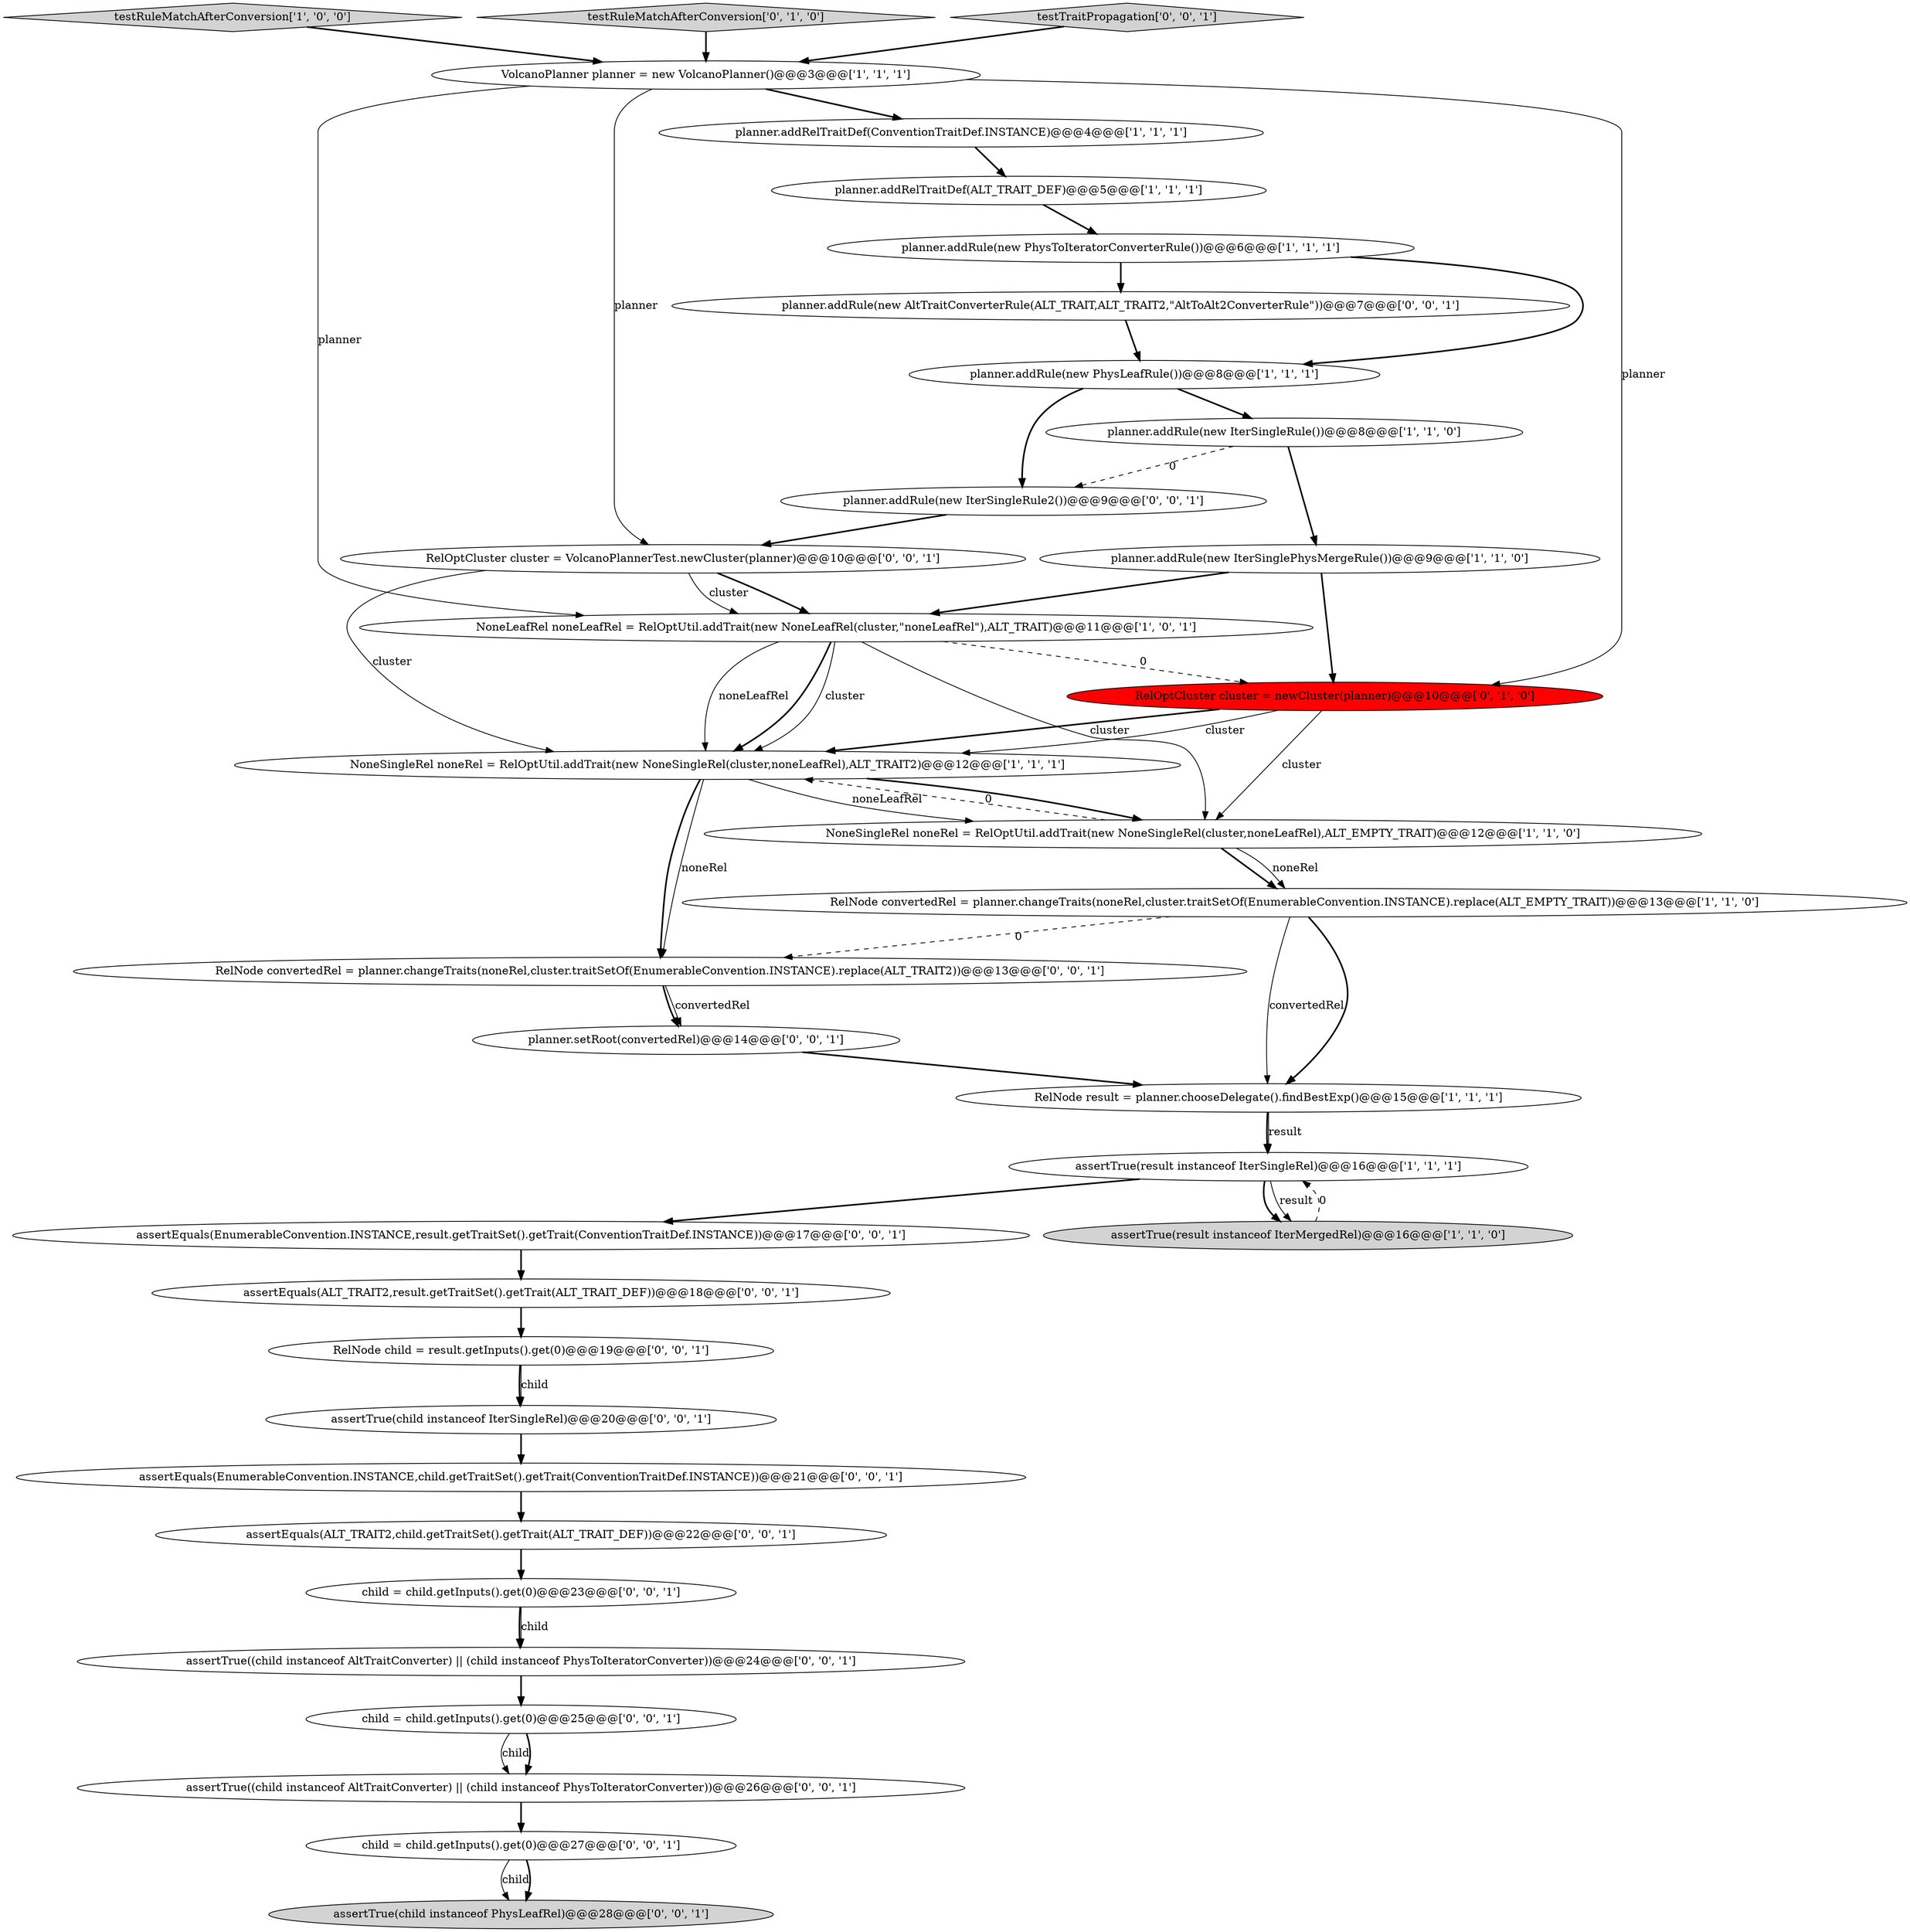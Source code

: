 digraph {
33 [style = filled, label = "assertEquals(ALT_TRAIT2,child.getTraitSet().getTrait(ALT_TRAIT_DEF))@@@22@@@['0', '0', '1']", fillcolor = white, shape = ellipse image = "AAA0AAABBB3BBB"];
31 [style = filled, label = "RelNode convertedRel = planner.changeTraits(noneRel,cluster.traitSetOf(EnumerableConvention.INSTANCE).replace(ALT_TRAIT2))@@@13@@@['0', '0', '1']", fillcolor = white, shape = ellipse image = "AAA0AAABBB3BBB"];
3 [style = filled, label = "planner.addRule(new IterSingleRule())@@@8@@@['1', '1', '0']", fillcolor = white, shape = ellipse image = "AAA0AAABBB1BBB"];
14 [style = filled, label = "testRuleMatchAfterConversion['1', '0', '0']", fillcolor = lightgray, shape = diamond image = "AAA0AAABBB1BBB"];
23 [style = filled, label = "child = child.getInputs().get(0)@@@23@@@['0', '0', '1']", fillcolor = white, shape = ellipse image = "AAA0AAABBB3BBB"];
15 [style = filled, label = "testRuleMatchAfterConversion['0', '1', '0']", fillcolor = lightgray, shape = diamond image = "AAA0AAABBB2BBB"];
8 [style = filled, label = "RelNode result = planner.chooseDelegate().findBestExp()@@@15@@@['1', '1', '1']", fillcolor = white, shape = ellipse image = "AAA0AAABBB1BBB"];
18 [style = filled, label = "assertEquals(EnumerableConvention.INSTANCE,result.getTraitSet().getTrait(ConventionTraitDef.INSTANCE))@@@17@@@['0', '0', '1']", fillcolor = white, shape = ellipse image = "AAA0AAABBB3BBB"];
24 [style = filled, label = "child = child.getInputs().get(0)@@@25@@@['0', '0', '1']", fillcolor = white, shape = ellipse image = "AAA0AAABBB3BBB"];
20 [style = filled, label = "planner.setRoot(convertedRel)@@@14@@@['0', '0', '1']", fillcolor = white, shape = ellipse image = "AAA0AAABBB3BBB"];
2 [style = filled, label = "NoneLeafRel noneLeafRel = RelOptUtil.addTrait(new NoneLeafRel(cluster,\"noneLeafRel\"),ALT_TRAIT)@@@11@@@['1', '0', '1']", fillcolor = white, shape = ellipse image = "AAA0AAABBB1BBB"];
5 [style = filled, label = "planner.addRule(new IterSinglePhysMergeRule())@@@9@@@['1', '1', '0']", fillcolor = white, shape = ellipse image = "AAA0AAABBB1BBB"];
32 [style = filled, label = "planner.addRule(new IterSingleRule2())@@@9@@@['0', '0', '1']", fillcolor = white, shape = ellipse image = "AAA0AAABBB3BBB"];
25 [style = filled, label = "assertTrue(child instanceof PhysLeafRel)@@@28@@@['0', '0', '1']", fillcolor = lightgray, shape = ellipse image = "AAA0AAABBB3BBB"];
27 [style = filled, label = "assertTrue((child instanceof AltTraitConverter) || (child instanceof PhysToIteratorConverter))@@@26@@@['0', '0', '1']", fillcolor = white, shape = ellipse image = "AAA0AAABBB3BBB"];
11 [style = filled, label = "NoneSingleRel noneRel = RelOptUtil.addTrait(new NoneSingleRel(cluster,noneLeafRel),ALT_TRAIT2)@@@12@@@['1', '1', '1']", fillcolor = white, shape = ellipse image = "AAA0AAABBB1BBB"];
19 [style = filled, label = "testTraitPropagation['0', '0', '1']", fillcolor = lightgray, shape = diamond image = "AAA0AAABBB3BBB"];
7 [style = filled, label = "RelNode convertedRel = planner.changeTraits(noneRel,cluster.traitSetOf(EnumerableConvention.INSTANCE).replace(ALT_EMPTY_TRAIT))@@@13@@@['1', '1', '0']", fillcolor = white, shape = ellipse image = "AAA0AAABBB1BBB"];
6 [style = filled, label = "assertTrue(result instanceof IterMergedRel)@@@16@@@['1', '1', '0']", fillcolor = lightgray, shape = ellipse image = "AAA0AAABBB1BBB"];
9 [style = filled, label = "planner.addRelTraitDef(ALT_TRAIT_DEF)@@@5@@@['1', '1', '1']", fillcolor = white, shape = ellipse image = "AAA0AAABBB1BBB"];
22 [style = filled, label = "RelOptCluster cluster = VolcanoPlannerTest.newCluster(planner)@@@10@@@['0', '0', '1']", fillcolor = white, shape = ellipse image = "AAA0AAABBB3BBB"];
17 [style = filled, label = "RelNode child = result.getInputs().get(0)@@@19@@@['0', '0', '1']", fillcolor = white, shape = ellipse image = "AAA0AAABBB3BBB"];
29 [style = filled, label = "assertEquals(EnumerableConvention.INSTANCE,child.getTraitSet().getTrait(ConventionTraitDef.INSTANCE))@@@21@@@['0', '0', '1']", fillcolor = white, shape = ellipse image = "AAA0AAABBB3BBB"];
4 [style = filled, label = "planner.addRelTraitDef(ConventionTraitDef.INSTANCE)@@@4@@@['1', '1', '1']", fillcolor = white, shape = ellipse image = "AAA0AAABBB1BBB"];
28 [style = filled, label = "assertTrue(child instanceof IterSingleRel)@@@20@@@['0', '0', '1']", fillcolor = white, shape = ellipse image = "AAA0AAABBB3BBB"];
10 [style = filled, label = "NoneSingleRel noneRel = RelOptUtil.addTrait(new NoneSingleRel(cluster,noneLeafRel),ALT_EMPTY_TRAIT)@@@12@@@['1', '1', '0']", fillcolor = white, shape = ellipse image = "AAA0AAABBB1BBB"];
21 [style = filled, label = "assertEquals(ALT_TRAIT2,result.getTraitSet().getTrait(ALT_TRAIT_DEF))@@@18@@@['0', '0', '1']", fillcolor = white, shape = ellipse image = "AAA0AAABBB3BBB"];
0 [style = filled, label = "assertTrue(result instanceof IterSingleRel)@@@16@@@['1', '1', '1']", fillcolor = white, shape = ellipse image = "AAA0AAABBB1BBB"];
26 [style = filled, label = "child = child.getInputs().get(0)@@@27@@@['0', '0', '1']", fillcolor = white, shape = ellipse image = "AAA0AAABBB3BBB"];
12 [style = filled, label = "planner.addRule(new PhysToIteratorConverterRule())@@@6@@@['1', '1', '1']", fillcolor = white, shape = ellipse image = "AAA0AAABBB1BBB"];
13 [style = filled, label = "VolcanoPlanner planner = new VolcanoPlanner()@@@3@@@['1', '1', '1']", fillcolor = white, shape = ellipse image = "AAA0AAABBB1BBB"];
16 [style = filled, label = "RelOptCluster cluster = newCluster(planner)@@@10@@@['0', '1', '0']", fillcolor = red, shape = ellipse image = "AAA1AAABBB2BBB"];
30 [style = filled, label = "assertTrue((child instanceof AltTraitConverter) || (child instanceof PhysToIteratorConverter))@@@24@@@['0', '0', '1']", fillcolor = white, shape = ellipse image = "AAA0AAABBB3BBB"];
34 [style = filled, label = "planner.addRule(new AltTraitConverterRule(ALT_TRAIT,ALT_TRAIT2,\"AltToAlt2ConverterRule\"))@@@7@@@['0', '0', '1']", fillcolor = white, shape = ellipse image = "AAA0AAABBB3BBB"];
1 [style = filled, label = "planner.addRule(new PhysLeafRule())@@@8@@@['1', '1', '1']", fillcolor = white, shape = ellipse image = "AAA0AAABBB1BBB"];
11->31 [style = solid, label="noneRel"];
4->9 [style = bold, label=""];
28->29 [style = bold, label=""];
30->24 [style = bold, label=""];
32->22 [style = bold, label=""];
24->27 [style = solid, label="child"];
15->13 [style = bold, label=""];
16->11 [style = bold, label=""];
22->2 [style = bold, label=""];
23->30 [style = bold, label=""];
23->30 [style = solid, label="child"];
26->25 [style = solid, label="child"];
7->31 [style = dashed, label="0"];
0->6 [style = bold, label=""];
13->16 [style = solid, label="planner"];
34->1 [style = bold, label=""];
6->0 [style = dashed, label="0"];
22->2 [style = solid, label="cluster"];
26->25 [style = bold, label=""];
1->3 [style = bold, label=""];
12->34 [style = bold, label=""];
22->11 [style = solid, label="cluster"];
7->8 [style = solid, label="convertedRel"];
7->8 [style = bold, label=""];
12->1 [style = bold, label=""];
10->7 [style = bold, label=""];
10->7 [style = solid, label="noneRel"];
33->23 [style = bold, label=""];
10->11 [style = dashed, label="0"];
8->0 [style = bold, label=""];
5->16 [style = bold, label=""];
11->31 [style = bold, label=""];
5->2 [style = bold, label=""];
3->5 [style = bold, label=""];
20->8 [style = bold, label=""];
17->28 [style = bold, label=""];
29->33 [style = bold, label=""];
27->26 [style = bold, label=""];
13->2 [style = solid, label="planner"];
19->13 [style = bold, label=""];
0->6 [style = solid, label="result"];
16->11 [style = solid, label="cluster"];
11->10 [style = bold, label=""];
2->16 [style = dashed, label="0"];
8->0 [style = solid, label="result"];
16->10 [style = solid, label="cluster"];
11->10 [style = solid, label="noneLeafRel"];
1->32 [style = bold, label=""];
0->18 [style = bold, label=""];
2->11 [style = solid, label="noneLeafRel"];
9->12 [style = bold, label=""];
17->28 [style = solid, label="child"];
14->13 [style = bold, label=""];
18->21 [style = bold, label=""];
31->20 [style = bold, label=""];
31->20 [style = solid, label="convertedRel"];
2->10 [style = solid, label="cluster"];
13->22 [style = solid, label="planner"];
3->32 [style = dashed, label="0"];
21->17 [style = bold, label=""];
24->27 [style = bold, label=""];
2->11 [style = bold, label=""];
13->4 [style = bold, label=""];
2->11 [style = solid, label="cluster"];
}
